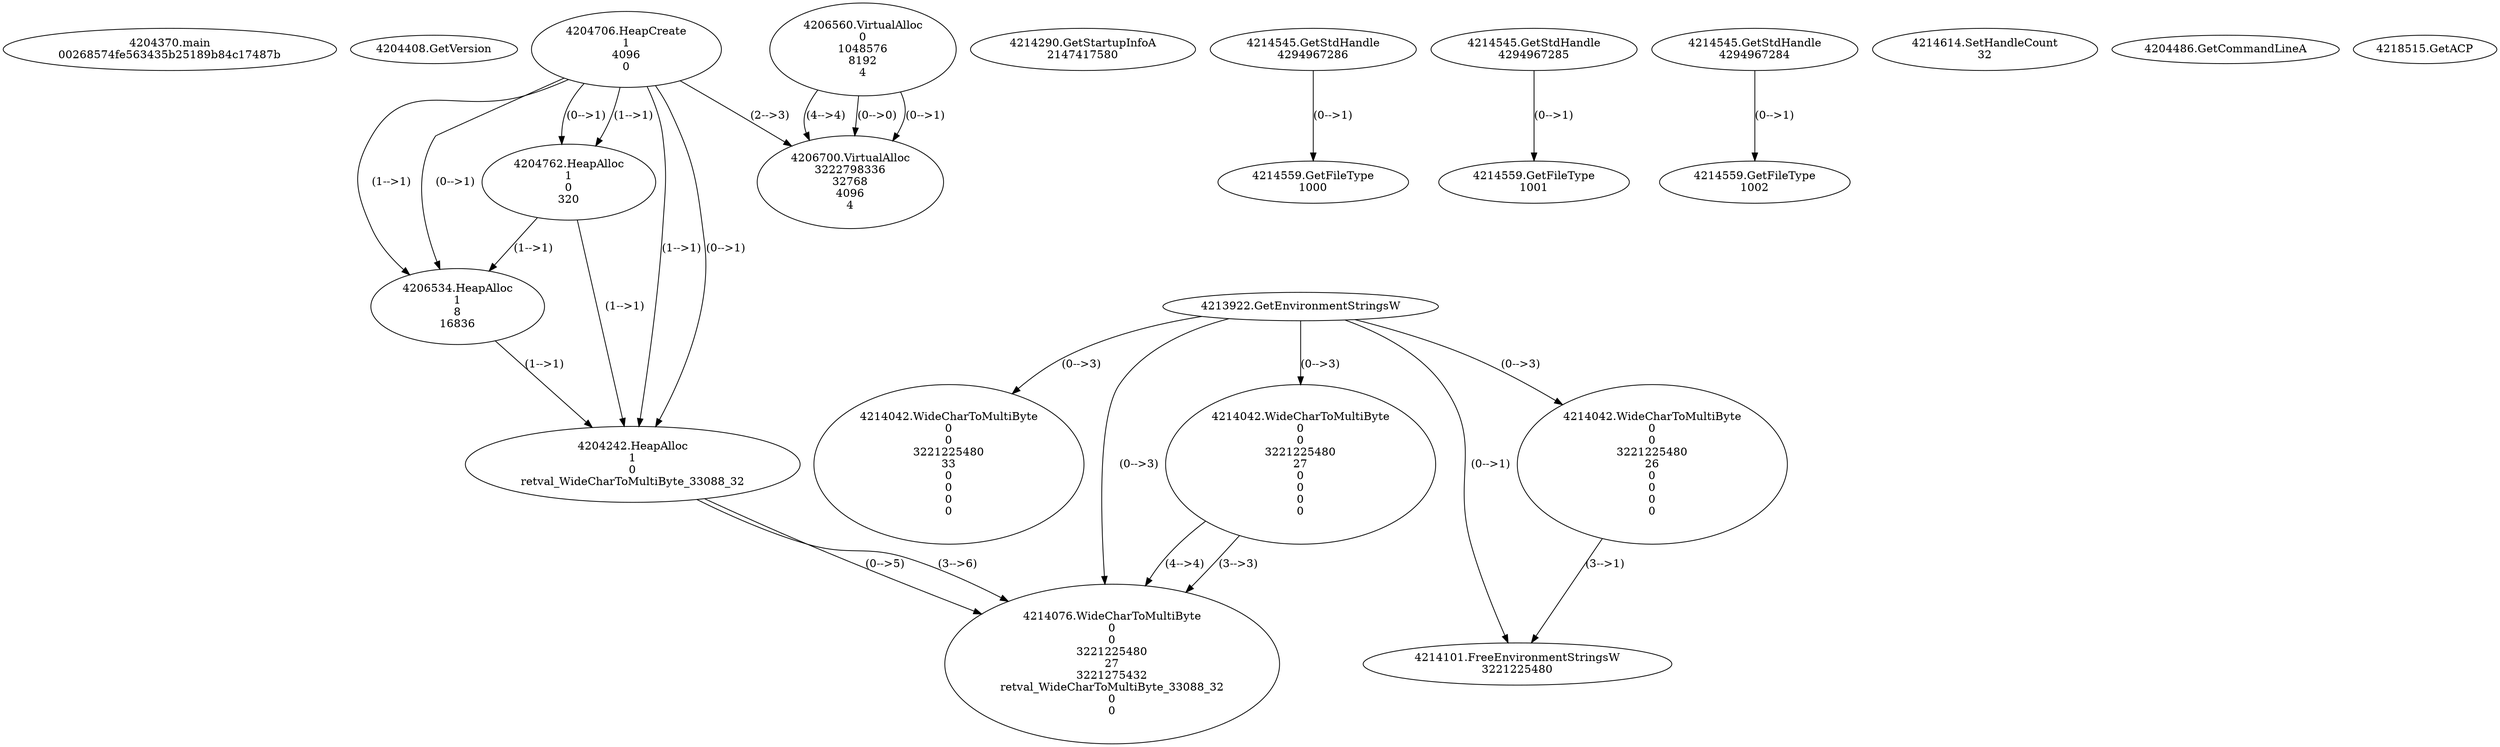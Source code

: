 // Global SCDG with merge call
digraph {
	0 [label="4204370.main
00268574fe563435b25189b84c17487b"]
	1 [label="4204408.GetVersion
"]
	2 [label="4204706.HeapCreate
1
4096
0"]
	3 [label="4204762.HeapAlloc
1
0
320"]
	2 -> 3 [label="(1-->1)"]
	2 -> 3 [label="(0-->1)"]
	4 [label="4206534.HeapAlloc
1
8
16836"]
	2 -> 4 [label="(1-->1)"]
	2 -> 4 [label="(0-->1)"]
	3 -> 4 [label="(1-->1)"]
	5 [label="4206560.VirtualAlloc
0
1048576
8192
4"]
	6 [label="4206700.VirtualAlloc
3222798336
32768
4096
4"]
	5 -> 6 [label="(0-->1)"]
	2 -> 6 [label="(2-->3)"]
	5 -> 6 [label="(4-->4)"]
	5 -> 6 [label="(0-->0)"]
	7 [label="4214290.GetStartupInfoA
2147417580"]
	8 [label="4214545.GetStdHandle
4294967286"]
	9 [label="4214559.GetFileType
1000"]
	8 -> 9 [label="(0-->1)"]
	10 [label="4214545.GetStdHandle
4294967285"]
	11 [label="4214559.GetFileType
1001"]
	10 -> 11 [label="(0-->1)"]
	12 [label="4214545.GetStdHandle
4294967284"]
	13 [label="4214559.GetFileType
1002"]
	12 -> 13 [label="(0-->1)"]
	14 [label="4214614.SetHandleCount
32"]
	15 [label="4204486.GetCommandLineA
"]
	16 [label="4213922.GetEnvironmentStringsW
"]
	17 [label="4214042.WideCharToMultiByte
0
0
3221225480
27
0
0
0
0"]
	16 -> 17 [label="(0-->3)"]
	18 [label="4204242.HeapAlloc
1
0
retval_WideCharToMultiByte_33088_32"]
	2 -> 18 [label="(1-->1)"]
	2 -> 18 [label="(0-->1)"]
	3 -> 18 [label="(1-->1)"]
	4 -> 18 [label="(1-->1)"]
	19 [label="4214076.WideCharToMultiByte
0
0
3221225480
27
3221275432
retval_WideCharToMultiByte_33088_32
0
0"]
	16 -> 19 [label="(0-->3)"]
	17 -> 19 [label="(3-->3)"]
	17 -> 19 [label="(4-->4)"]
	18 -> 19 [label="(0-->5)"]
	18 -> 19 [label="(3-->6)"]
	20 [label="4214042.WideCharToMultiByte
0
0
3221225480
26
0
0
0
0"]
	16 -> 20 [label="(0-->3)"]
	21 [label="4214101.FreeEnvironmentStringsW
3221225480"]
	16 -> 21 [label="(0-->1)"]
	20 -> 21 [label="(3-->1)"]
	22 [label="4218515.GetACP
"]
	23 [label="4214042.WideCharToMultiByte
0
0
3221225480
33
0
0
0
0"]
	16 -> 23 [label="(0-->3)"]
}
